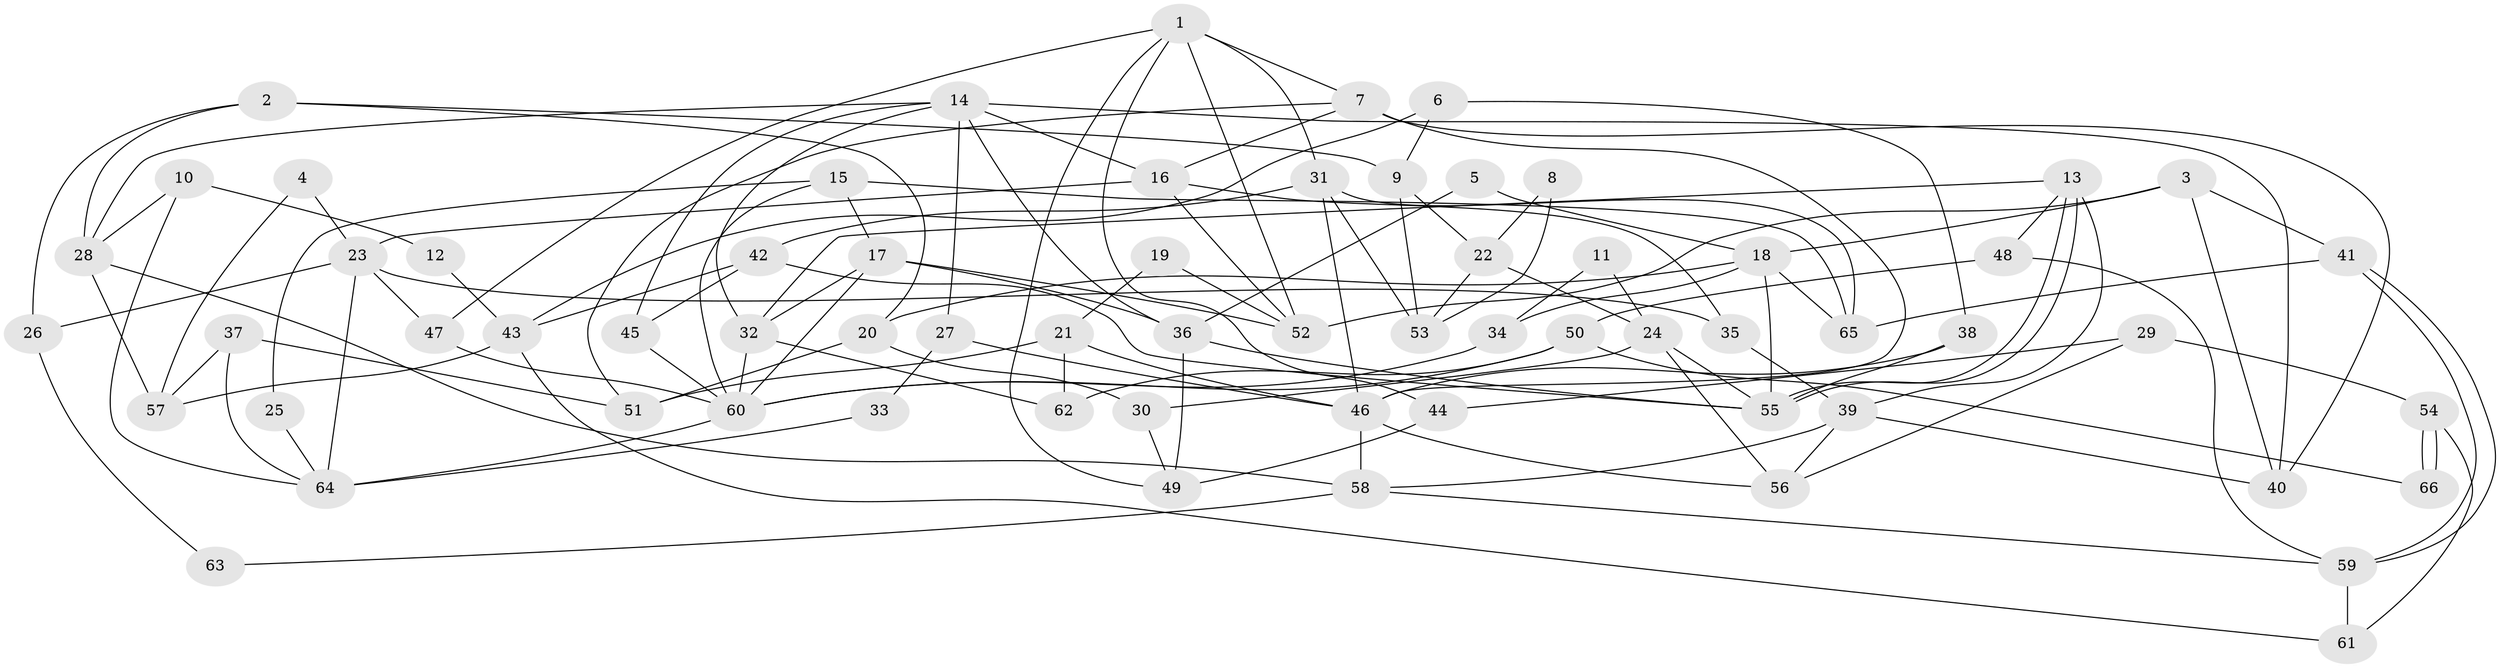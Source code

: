 // coarse degree distribution, {7: 0.35, 3: 0.2, 8: 0.1, 9: 0.15, 5: 0.1, 6: 0.1}
// Generated by graph-tools (version 1.1) at 2025/36/03/04/25 23:36:59]
// undirected, 66 vertices, 132 edges
graph export_dot {
  node [color=gray90,style=filled];
  1;
  2;
  3;
  4;
  5;
  6;
  7;
  8;
  9;
  10;
  11;
  12;
  13;
  14;
  15;
  16;
  17;
  18;
  19;
  20;
  21;
  22;
  23;
  24;
  25;
  26;
  27;
  28;
  29;
  30;
  31;
  32;
  33;
  34;
  35;
  36;
  37;
  38;
  39;
  40;
  41;
  42;
  43;
  44;
  45;
  46;
  47;
  48;
  49;
  50;
  51;
  52;
  53;
  54;
  55;
  56;
  57;
  58;
  59;
  60;
  61;
  62;
  63;
  64;
  65;
  66;
  1 -- 52;
  1 -- 31;
  1 -- 7;
  1 -- 44;
  1 -- 47;
  1 -- 49;
  2 -- 28;
  2 -- 20;
  2 -- 9;
  2 -- 26;
  3 -- 18;
  3 -- 40;
  3 -- 41;
  3 -- 52;
  4 -- 57;
  4 -- 23;
  5 -- 18;
  5 -- 36;
  6 -- 9;
  6 -- 43;
  6 -- 38;
  7 -- 46;
  7 -- 16;
  7 -- 40;
  7 -- 51;
  8 -- 22;
  8 -- 53;
  9 -- 22;
  9 -- 53;
  10 -- 64;
  10 -- 28;
  10 -- 12;
  11 -- 24;
  11 -- 34;
  12 -- 43;
  13 -- 32;
  13 -- 55;
  13 -- 55;
  13 -- 39;
  13 -- 48;
  14 -- 40;
  14 -- 32;
  14 -- 16;
  14 -- 27;
  14 -- 28;
  14 -- 36;
  14 -- 45;
  15 -- 17;
  15 -- 65;
  15 -- 25;
  15 -- 60;
  16 -- 23;
  16 -- 35;
  16 -- 52;
  17 -- 60;
  17 -- 52;
  17 -- 32;
  17 -- 36;
  18 -- 55;
  18 -- 65;
  18 -- 20;
  18 -- 34;
  19 -- 21;
  19 -- 52;
  20 -- 30;
  20 -- 51;
  21 -- 51;
  21 -- 46;
  21 -- 62;
  22 -- 53;
  22 -- 24;
  23 -- 47;
  23 -- 26;
  23 -- 35;
  23 -- 64;
  24 -- 55;
  24 -- 56;
  24 -- 30;
  25 -- 64;
  26 -- 63;
  27 -- 46;
  27 -- 33;
  28 -- 58;
  28 -- 57;
  29 -- 54;
  29 -- 44;
  29 -- 56;
  30 -- 49;
  31 -- 42;
  31 -- 46;
  31 -- 53;
  31 -- 65;
  32 -- 60;
  32 -- 62;
  33 -- 64;
  34 -- 60;
  35 -- 39;
  36 -- 49;
  36 -- 55;
  37 -- 51;
  37 -- 64;
  37 -- 57;
  38 -- 55;
  38 -- 46;
  39 -- 40;
  39 -- 56;
  39 -- 58;
  41 -- 59;
  41 -- 59;
  41 -- 65;
  42 -- 45;
  42 -- 55;
  42 -- 43;
  43 -- 57;
  43 -- 61;
  44 -- 49;
  45 -- 60;
  46 -- 56;
  46 -- 58;
  47 -- 60;
  48 -- 59;
  48 -- 50;
  50 -- 62;
  50 -- 60;
  50 -- 66;
  54 -- 66;
  54 -- 66;
  54 -- 61;
  58 -- 59;
  58 -- 63;
  59 -- 61;
  60 -- 64;
}

